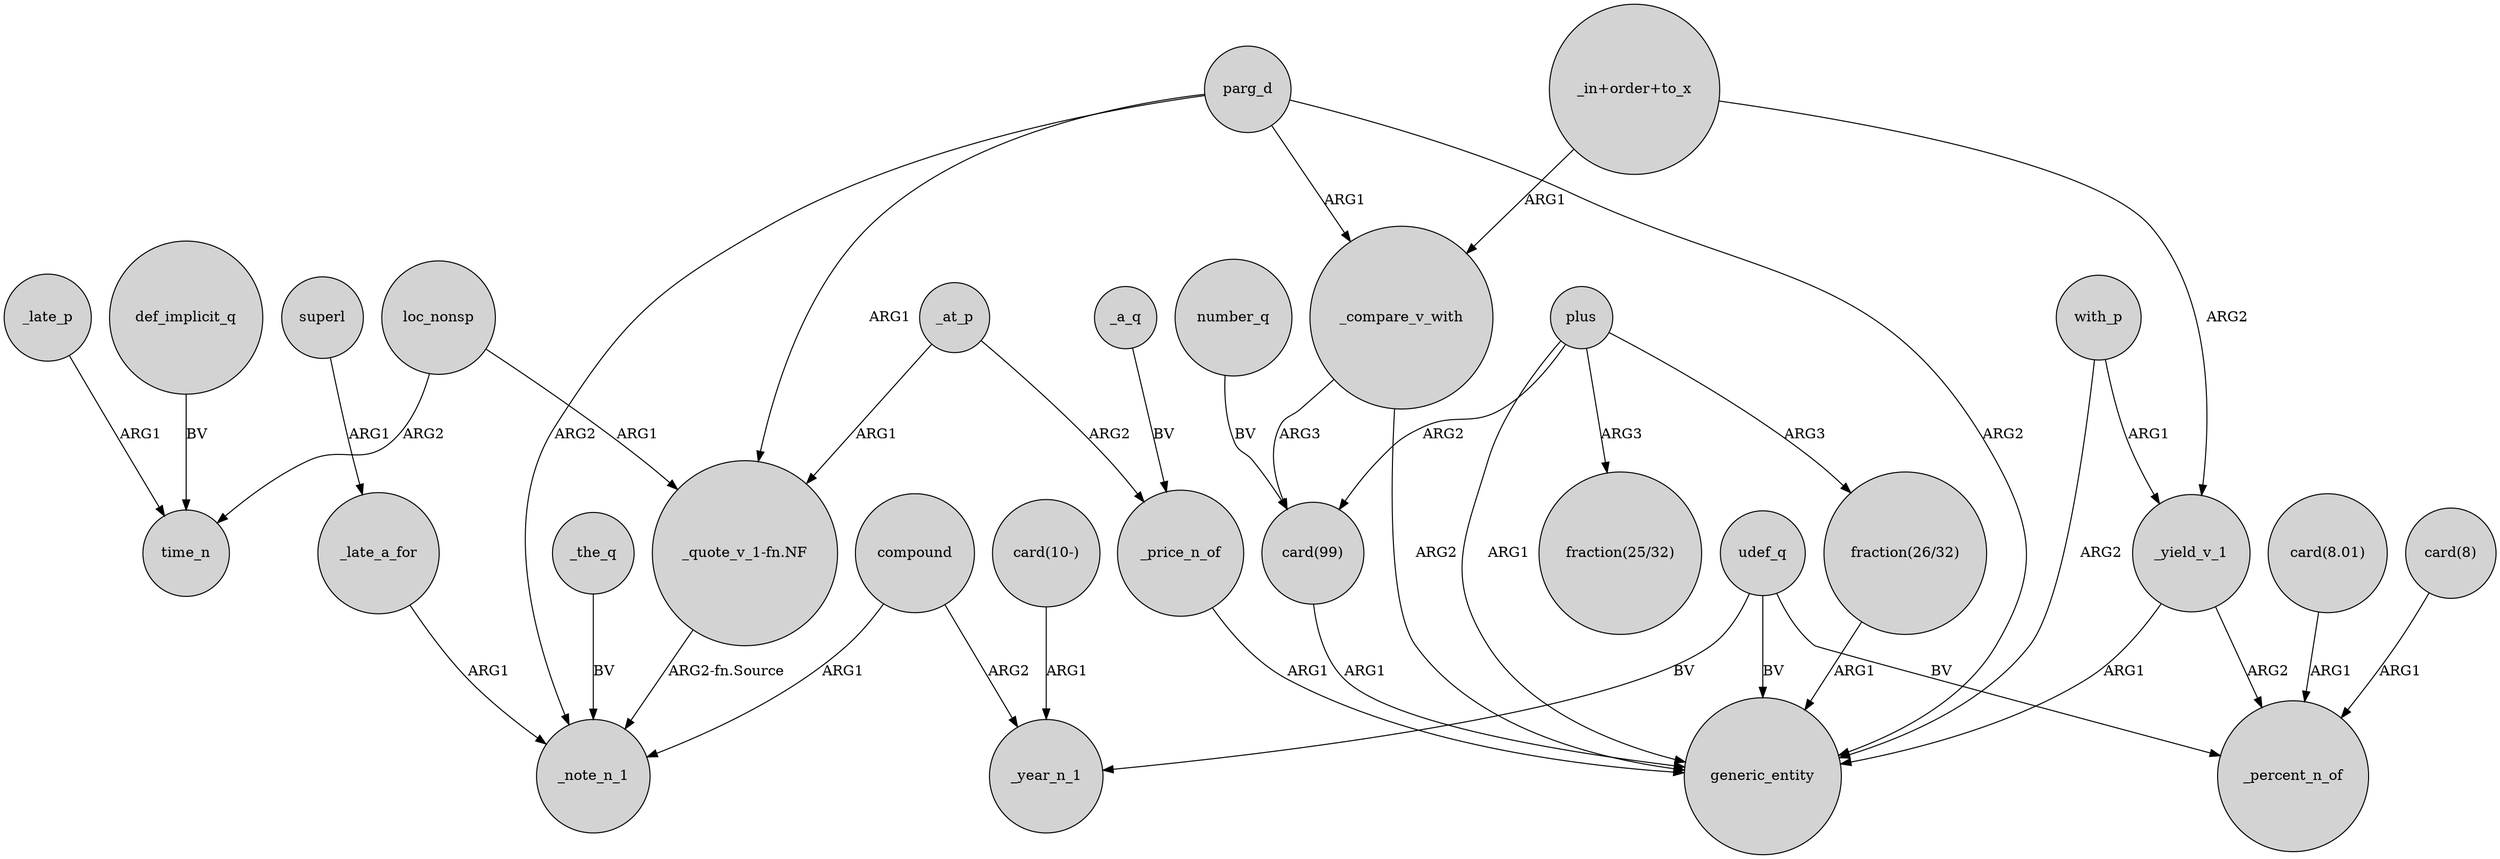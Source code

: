 digraph {
	node [shape=circle style=filled]
	_late_p -> time_n [label=ARG1]
	plus -> "fraction(26/32)" [label=ARG3]
	udef_q -> generic_entity [label=BV]
	_late_a_for -> _note_n_1 [label=ARG1]
	compound -> _note_n_1 [label=ARG1]
	parg_d -> generic_entity [label=ARG2]
	number_q -> "card(99)" [label=BV]
	"card(99)" -> generic_entity [label=ARG1]
	"fraction(26/32)" -> generic_entity [label=ARG1]
	superl -> _late_a_for [label=ARG1]
	parg_d -> _compare_v_with [label=ARG1]
	_yield_v_1 -> generic_entity [label=ARG1]
	loc_nonsp -> "_quote_v_1-fn.NF" [label=ARG1]
	_at_p -> "_quote_v_1-fn.NF" [label=ARG1]
	_the_q -> _note_n_1 [label=BV]
	loc_nonsp -> time_n [label=ARG2]
	"card(10-)" -> _year_n_1 [label=ARG1]
	parg_d -> "_quote_v_1-fn.NF" [label=ARG1]
	"card(8.01)" -> _percent_n_of [label=ARG1]
	"_quote_v_1-fn.NF" -> _note_n_1 [label="ARG2-fn.Source"]
	"_in+order+to_x" -> _compare_v_with [label=ARG1]
	_compare_v_with -> generic_entity [label=ARG2]
	"_in+order+to_x" -> _yield_v_1 [label=ARG2]
	_compare_v_with -> "card(99)" [label=ARG3]
	_price_n_of -> generic_entity [label=ARG1]
	plus -> "card(99)" [label=ARG2]
	_yield_v_1 -> _percent_n_of [label=ARG2]
	with_p -> _yield_v_1 [label=ARG1]
	with_p -> generic_entity [label=ARG2]
	udef_q -> _year_n_1 [label=BV]
	"card(8)" -> _percent_n_of [label=ARG1]
	plus -> "fraction(25/32)" [label=ARG3]
	parg_d -> _note_n_1 [label=ARG2]
	udef_q -> _percent_n_of [label=BV]
	_at_p -> _price_n_of [label=ARG2]
	_a_q -> _price_n_of [label=BV]
	compound -> _year_n_1 [label=ARG2]
	def_implicit_q -> time_n [label=BV]
	plus -> generic_entity [label=ARG1]
}
